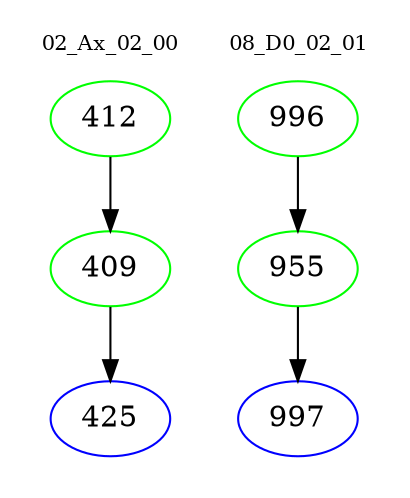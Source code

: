 digraph{
subgraph cluster_0 {
color = white
label = "02_Ax_02_00";
fontsize=10;
T0_412 [label="412", color="green"]
T0_412 -> T0_409 [color="black"]
T0_409 [label="409", color="green"]
T0_409 -> T0_425 [color="black"]
T0_425 [label="425", color="blue"]
}
subgraph cluster_1 {
color = white
label = "08_D0_02_01";
fontsize=10;
T1_996 [label="996", color="green"]
T1_996 -> T1_955 [color="black"]
T1_955 [label="955", color="green"]
T1_955 -> T1_997 [color="black"]
T1_997 [label="997", color="blue"]
}
}
